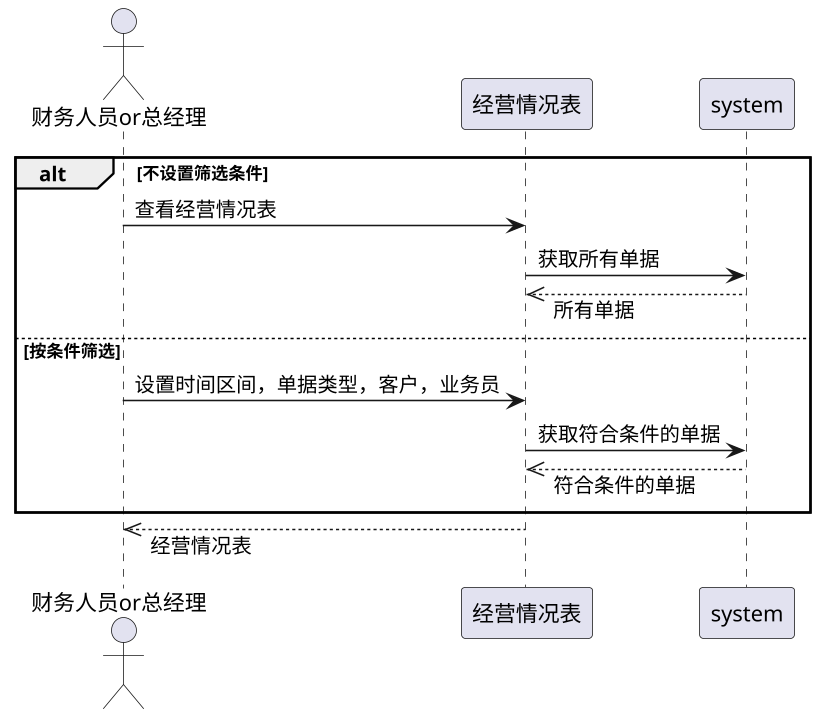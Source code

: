 @startuml
skinparam dpi 150
skinparam responseMessageBelowArrow true
actor 财务人员or总经理 as actor
alt 不设置筛选条件
    actor -> 经营情况表: 查看经营情况表
    经营情况表 -> system: 获取所有单据
    经营情况表 <<-- system: 所有单据
else 按条件筛选
    actor -> 经营情况表: 设置时间区间，单据类型，客户，业务员
    经营情况表 -> system: 获取符合条件的单据
    经营情况表 <<-- system: 符合条件的单据
end
actor <<-- 经营情况表: 经营情况表
@enduml